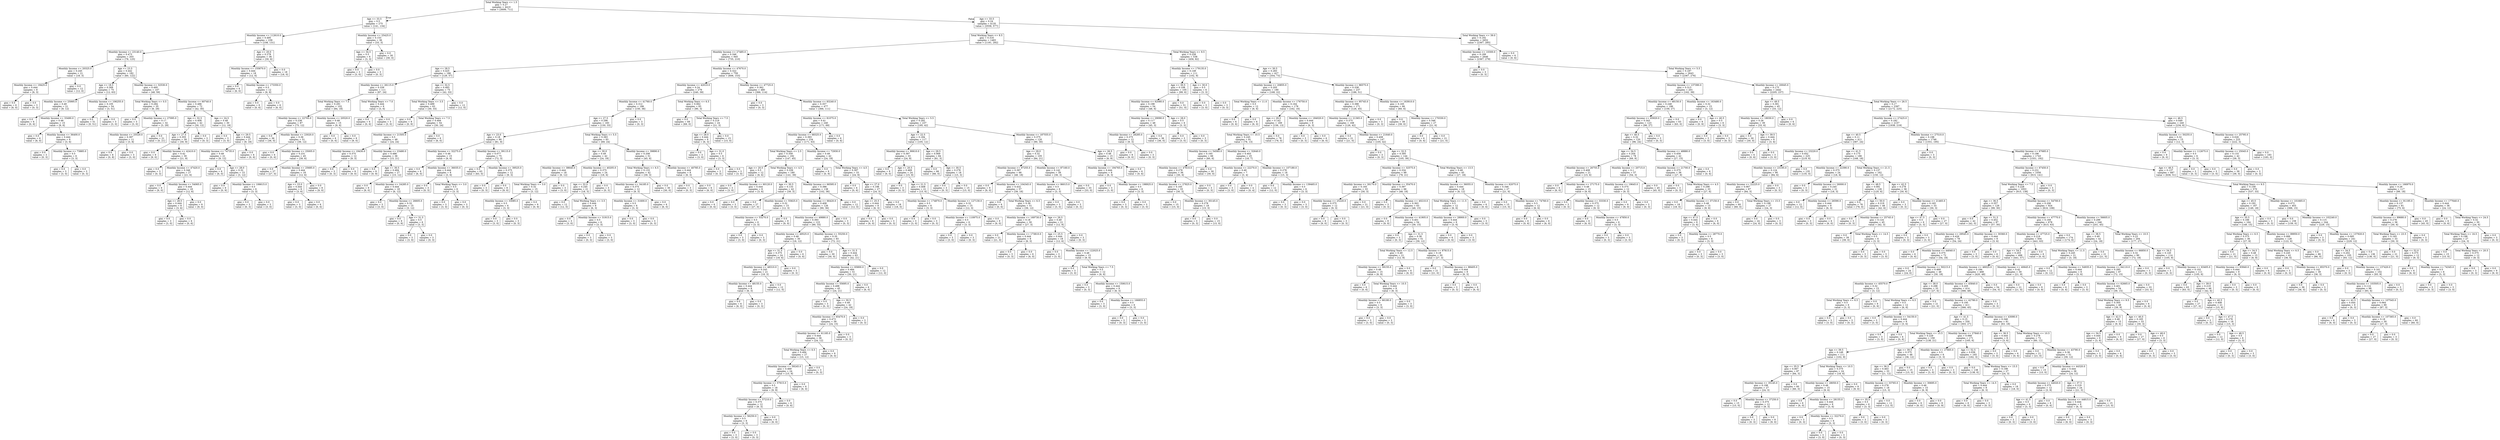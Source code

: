 digraph Tree {
node [shape=box] ;
0 [label="Total Working Years <= 1.5\ngini = 0.27\nsamples = 4410\nvalue = [3699, 711]"] ;
1 [label="Age <= 33.5\ngini = 0.5\nsamples = 275\nvalue = [141, 134]"] ;
0 -> 1 [labeldistance=2.5, labelangle=45, headlabel="True"] ;
2 [label="Monthly Income <= 112610.0\ngini = 0.495\nsamples = 239\nvalue = [108, 131]"] ;
1 -> 2 ;
3 [label="Monthly Income <= 23140.0\ngini = 0.473\nsamples = 203\nvalue = [78, 125]"] ;
2 -> 3 ;
4 [label="Monthly Income <= 20325.0\ngini = 0.245\nsamples = 21\nvalue = [18, 3]"] ;
3 -> 4 ;
5 [label="Monthly Income <= 19425.0\ngini = 0.444\nsamples = 9\nvalue = [6, 3]"] ;
4 -> 5 ;
6 [label="gini = 0.0\nsamples = 6\nvalue = [6, 0]"] ;
5 -> 6 ;
7 [label="gini = 0.0\nsamples = 3\nvalue = [0, 3]"] ;
5 -> 7 ;
8 [label="gini = 0.0\nsamples = 12\nvalue = [12, 0]"] ;
4 -> 8 ;
9 [label="Age <= 23.5\ngini = 0.442\nsamples = 182\nvalue = [60, 122]"] ;
3 -> 9 ;
10 [label="Age <= 18.5\ngini = 0.269\nsamples = 75\nvalue = [12, 63]"] ;
9 -> 10 ;
11 [label="Monthly Income <= 25995.0\ngini = 0.49\nsamples = 21\nvalue = [9, 12]"] ;
10 -> 11 ;
12 [label="gini = 0.0\nsamples = 6\nvalue = [0, 6]"] ;
11 -> 12 ;
13 [label="Monthly Income <= 33490.0\ngini = 0.48\nsamples = 15\nvalue = [9, 6]"] ;
11 -> 13 ;
14 [label="gini = 0.0\nsamples = 6\nvalue = [6, 0]"] ;
13 -> 14 ;
15 [label="Monthly Income <= 36400.0\ngini = 0.444\nsamples = 9\nvalue = [3, 6]"] ;
13 -> 15 ;
16 [label="gini = 0.0\nsamples = 3\nvalue = [0, 3]"] ;
15 -> 16 ;
17 [label="Monthly Income <= 73885.0\ngini = 0.5\nsamples = 6\nvalue = [3, 3]"] ;
15 -> 17 ;
18 [label="gini = 0.0\nsamples = 3\nvalue = [3, 0]"] ;
17 -> 18 ;
19 [label="gini = 0.0\nsamples = 3\nvalue = [0, 3]"] ;
17 -> 19 ;
20 [label="Monthly Income <= 106255.0\ngini = 0.105\nsamples = 54\nvalue = [3, 51]"] ;
10 -> 20 ;
21 [label="gini = 0.0\nsamples = 51\nvalue = [0, 51]"] ;
20 -> 21 ;
22 [label="gini = 0.0\nsamples = 3\nvalue = [3, 0]"] ;
20 -> 22 ;
23 [label="Monthly Income <= 32530.0\ngini = 0.495\nsamples = 107\nvalue = [48, 59]"] ;
9 -> 23 ;
24 [label="Total Working Years <= 0.5\ngini = 0.284\nsamples = 35\nvalue = [6, 29]"] ;
23 -> 24 ;
25 [label="gini = 0.0\nsamples = 3\nvalue = [3, 0]"] ;
24 -> 25 ;
26 [label="Monthly Income <= 27095.0\ngini = 0.17\nsamples = 32\nvalue = [3, 29]"] ;
24 -> 26 ;
27 [label="Monthly Income <= 25520.0\ngini = 0.397\nsamples = 11\nvalue = [3, 8]"] ;
26 -> 27 ;
28 [label="gini = 0.0\nsamples = 8\nvalue = [0, 8]"] ;
27 -> 28 ;
29 [label="gini = 0.0\nsamples = 3\nvalue = [3, 0]"] ;
27 -> 29 ;
30 [label="gini = 0.0\nsamples = 21\nvalue = [0, 21]"] ;
26 -> 30 ;
31 [label="Monthly Income <= 60740.0\ngini = 0.486\nsamples = 72\nvalue = [42, 30]"] ;
23 -> 31 ;
32 [label="Age <= 32.5\ngini = 0.408\nsamples = 42\nvalue = [30, 12]"] ;
31 -> 32 ;
33 [label="Age <= 27.5\ngini = 0.355\nsamples = 39\nvalue = [30, 9]"] ;
32 -> 33 ;
34 [label="gini = 0.0\nsamples = 9\nvalue = [9, 0]"] ;
33 -> 34 ;
35 [label="Monthly Income <= 42410.0\ngini = 0.42\nsamples = 30\nvalue = [21, 9]"] ;
33 -> 35 ;
36 [label="gini = 0.0\nsamples = 3\nvalue = [0, 3]"] ;
35 -> 36 ;
37 [label="Monthly Income <= 47420.0\ngini = 0.346\nsamples = 27\nvalue = [21, 6]"] ;
35 -> 37 ;
38 [label="gini = 0.0\nsamples = 9\nvalue = [9, 0]"] ;
37 -> 38 ;
39 [label="Monthly Income <= 54065.0\ngini = 0.444\nsamples = 18\nvalue = [12, 6]"] ;
37 -> 39 ;
40 [label="Age <= 28.5\ngini = 0.444\nsamples = 9\nvalue = [3, 6]"] ;
39 -> 40 ;
41 [label="gini = 0.0\nsamples = 3\nvalue = [3, 0]"] ;
40 -> 41 ;
42 [label="gini = 0.0\nsamples = 6\nvalue = [0, 6]"] ;
40 -> 42 ;
43 [label="gini = 0.0\nsamples = 9\nvalue = [9, 0]"] ;
39 -> 43 ;
44 [label="gini = 0.0\nsamples = 3\nvalue = [0, 3]"] ;
32 -> 44 ;
45 [label="Age <= 24.5\ngini = 0.48\nsamples = 30\nvalue = [12, 18]"] ;
31 -> 45 ;
46 [label="gini = 0.0\nsamples = 3\nvalue = [3, 0]"] ;
45 -> 46 ;
47 [label="Age <= 29.5\ngini = 0.444\nsamples = 27\nvalue = [9, 18]"] ;
45 -> 47 ;
48 [label="Monthly Income <= 74735.0\ngini = 0.49\nsamples = 21\nvalue = [9, 12]"] ;
47 -> 48 ;
49 [label="gini = 0.0\nsamples = 6\nvalue = [6, 0]"] ;
48 -> 49 ;
50 [label="Age <= 28.0\ngini = 0.32\nsamples = 15\nvalue = [3, 12]"] ;
48 -> 50 ;
51 [label="gini = 0.0\nsamples = 9\nvalue = [0, 9]"] ;
50 -> 51 ;
52 [label="Monthly Income <= 106615.0\ngini = 0.5\nsamples = 6\nvalue = [3, 3]"] ;
50 -> 52 ;
53 [label="gini = 0.0\nsamples = 3\nvalue = [0, 3]"] ;
52 -> 53 ;
54 [label="gini = 0.0\nsamples = 3\nvalue = [3, 0]"] ;
52 -> 54 ;
55 [label="gini = 0.0\nsamples = 6\nvalue = [0, 6]"] ;
47 -> 55 ;
56 [label="Age <= 20.0\ngini = 0.278\nsamples = 36\nvalue = [30, 6]"] ;
2 -> 56 ;
57 [label="Monthly Income <= 155870.0\ngini = 0.444\nsamples = 18\nvalue = [12, 6]"] ;
56 -> 57 ;
58 [label="gini = 0.0\nsamples = 6\nvalue = [6, 0]"] ;
57 -> 58 ;
59 [label="Monthly Income <= 173350.0\ngini = 0.5\nsamples = 12\nvalue = [6, 6]"] ;
57 -> 59 ;
60 [label="gini = 0.0\nsamples = 6\nvalue = [0, 6]"] ;
59 -> 60 ;
61 [label="gini = 0.0\nsamples = 6\nvalue = [6, 0]"] ;
59 -> 61 ;
62 [label="gini = 0.0\nsamples = 18\nvalue = [18, 0]"] ;
56 -> 62 ;
63 [label="Monthly Income <= 25425.0\ngini = 0.153\nsamples = 36\nvalue = [33, 3]"] ;
1 -> 63 ;
64 [label="Age <= 34.5\ngini = 0.5\nsamples = 6\nvalue = [3, 3]"] ;
63 -> 64 ;
65 [label="gini = 0.0\nsamples = 3\nvalue = [3, 0]"] ;
64 -> 65 ;
66 [label="gini = 0.0\nsamples = 3\nvalue = [0, 3]"] ;
64 -> 66 ;
67 [label="gini = 0.0\nsamples = 30\nvalue = [30, 0]"] ;
63 -> 67 ;
68 [label="Age <= 33.5\ngini = 0.24\nsamples = 4135\nvalue = [3558, 577]"] ;
0 -> 68 [labeldistance=2.5, labelangle=-45, headlabel="False"] ;
69 [label="Total Working Years <= 8.5\ngini = 0.316\nsamples = 1483\nvalue = [1191, 292]"] ;
68 -> 69 ;
70 [label="Monthly Income <= 27485.0\ngini = 0.346\nsamples = 945\nvalue = [735, 210]"] ;
69 -> 70 ;
71 [label="Age <= 28.5\ngini = 0.425\nsamples = 186\nvalue = [129, 57]"] ;
70 -> 71 ;
72 [label="Monthly Income <= 26115.0\ngini = 0.339\nsamples = 111\nvalue = [87, 24]"] ;
71 -> 72 ;
73 [label="Total Working Years <= 7.5\ngini = 0.291\nsamples = 102\nvalue = [84, 18]"] ;
72 -> 73 ;
74 [label="Monthly Income <= 22705.0\ngini = 0.238\nsamples = 87\nvalue = [75, 12]"] ;
73 -> 74 ;
75 [label="gini = 0.0\nsamples = 36\nvalue = [36, 0]"] ;
74 -> 75 ;
76 [label="Monthly Income <= 23020.0\ngini = 0.36\nsamples = 51\nvalue = [39, 12]"] ;
74 -> 76 ;
77 [label="gini = 0.0\nsamples = 6\nvalue = [0, 6]"] ;
76 -> 77 ;
78 [label="Monthly Income <= 25005.0\ngini = 0.231\nsamples = 45\nvalue = [39, 6]"] ;
76 -> 78 ;
79 [label="gini = 0.0\nsamples = 27\nvalue = [27, 0]"] ;
78 -> 79 ;
80 [label="Monthly Income <= 25685.0\ngini = 0.444\nsamples = 18\nvalue = [12, 6]"] ;
78 -> 80 ;
81 [label="Age <= 23.0\ngini = 0.444\nsamples = 9\nvalue = [3, 6]"] ;
80 -> 81 ;
82 [label="gini = 0.0\nsamples = 3\nvalue = [3, 0]"] ;
81 -> 82 ;
83 [label="gini = 0.0\nsamples = 6\nvalue = [0, 6]"] ;
81 -> 83 ;
84 [label="gini = 0.0\nsamples = 9\nvalue = [9, 0]"] ;
80 -> 84 ;
85 [label="Monthly Income <= 20520.0\ngini = 0.48\nsamples = 15\nvalue = [9, 6]"] ;
73 -> 85 ;
86 [label="gini = 0.0\nsamples = 6\nvalue = [0, 6]"] ;
85 -> 86 ;
87 [label="gini = 0.0\nsamples = 9\nvalue = [9, 0]"] ;
85 -> 87 ;
88 [label="Total Working Years <= 7.0\ngini = 0.444\nsamples = 9\nvalue = [3, 6]"] ;
72 -> 88 ;
89 [label="gini = 0.0\nsamples = 6\nvalue = [0, 6]"] ;
88 -> 89 ;
90 [label="gini = 0.0\nsamples = 3\nvalue = [3, 0]"] ;
88 -> 90 ;
91 [label="Age <= 32.5\ngini = 0.493\nsamples = 75\nvalue = [42, 33]"] ;
71 -> 91 ;
92 [label="Total Working Years <= 3.5\ngini = 0.499\nsamples = 63\nvalue = [30, 33]"] ;
91 -> 92 ;
93 [label="gini = 0.0\nsamples = 9\nvalue = [0, 9]"] ;
92 -> 93 ;
94 [label="Total Working Years <= 7.5\ngini = 0.494\nsamples = 54\nvalue = [30, 24]"] ;
92 -> 94 ;
95 [label="Monthly Income <= 21505.0\ngini = 0.5\nsamples = 48\nvalue = [24, 24]"] ;
94 -> 95 ;
96 [label="Monthly Income <= 19430.0\ngini = 0.375\nsamples = 12\nvalue = [9, 3]"] ;
95 -> 96 ;
97 [label="gini = 0.0\nsamples = 3\nvalue = [0, 3]"] ;
96 -> 97 ;
98 [label="gini = 0.0\nsamples = 9\nvalue = [9, 0]"] ;
96 -> 98 ;
99 [label="Monthly Income <= 23480.0\ngini = 0.486\nsamples = 36\nvalue = [15, 21]"] ;
95 -> 99 ;
100 [label="gini = 0.0\nsamples = 9\nvalue = [0, 9]"] ;
99 -> 100 ;
101 [label="Age <= 30.5\ngini = 0.494\nsamples = 27\nvalue = [15, 12]"] ;
99 -> 101 ;
102 [label="gini = 0.0\nsamples = 9\nvalue = [9, 0]"] ;
101 -> 102 ;
103 [label="Monthly Income <= 24285.0\ngini = 0.444\nsamples = 18\nvalue = [6, 12]"] ;
101 -> 103 ;
104 [label="gini = 0.0\nsamples = 3\nvalue = [3, 0]"] ;
103 -> 104 ;
105 [label="Monthly Income <= 26605.0\ngini = 0.32\nsamples = 15\nvalue = [3, 12]"] ;
103 -> 105 ;
106 [label="gini = 0.0\nsamples = 9\nvalue = [0, 9]"] ;
105 -> 106 ;
107 [label="Age <= 31.5\ngini = 0.5\nsamples = 6\nvalue = [3, 3]"] ;
105 -> 107 ;
108 [label="gini = 0.0\nsamples = 3\nvalue = [3, 0]"] ;
107 -> 108 ;
109 [label="gini = 0.0\nsamples = 3\nvalue = [0, 3]"] ;
107 -> 109 ;
110 [label="gini = 0.0\nsamples = 6\nvalue = [6, 0]"] ;
94 -> 110 ;
111 [label="gini = 0.0\nsamples = 12\nvalue = [12, 0]"] ;
91 -> 111 ;
112 [label="Monthly Income <= 47670.0\ngini = 0.322\nsamples = 759\nvalue = [606, 153]"] ;
70 -> 112 ;
113 [label="Monthly Income <= 42010.0\ngini = 0.24\nsamples = 279\nvalue = [240, 39]"] ;
112 -> 113 ;
114 [label="Monthly Income <= 41760.0\ngini = 0.312\nsamples = 186\nvalue = [150, 36]"] ;
113 -> 114 ;
115 [label="Age <= 27.5\ngini = 0.296\nsamples = 183\nvalue = [150, 33]"] ;
114 -> 115 ;
116 [label="Age <= 23.0\ngini = 0.18\nsamples = 90\nvalue = [81, 9]"] ;
115 -> 116 ;
117 [label="Monthly Income <= 32275.0\ngini = 0.48\nsamples = 15\nvalue = [9, 6]"] ;
116 -> 117 ;
118 [label="gini = 0.0\nsamples = 6\nvalue = [6, 0]"] ;
117 -> 118 ;
119 [label="Monthly Income <= 36035.0\ngini = 0.444\nsamples = 9\nvalue = [3, 6]"] ;
117 -> 119 ;
120 [label="gini = 0.0\nsamples = 3\nvalue = [0, 3]"] ;
119 -> 120 ;
121 [label="Total Working Years <= 3.0\ngini = 0.5\nsamples = 6\nvalue = [3, 3]"] ;
119 -> 121 ;
122 [label="gini = 0.0\nsamples = 3\nvalue = [3, 0]"] ;
121 -> 122 ;
123 [label="gini = 0.0\nsamples = 3\nvalue = [0, 3]"] ;
121 -> 123 ;
124 [label="Monthly Income <= 39115.0\ngini = 0.077\nsamples = 75\nvalue = [72, 3]"] ;
116 -> 124 ;
125 [label="gini = 0.0\nsamples = 63\nvalue = [63, 0]"] ;
124 -> 125 ;
126 [label="Monthly Income <= 39525.0\ngini = 0.375\nsamples = 12\nvalue = [9, 3]"] ;
124 -> 126 ;
127 [label="gini = 0.0\nsamples = 3\nvalue = [0, 3]"] ;
126 -> 127 ;
128 [label="gini = 0.0\nsamples = 9\nvalue = [9, 0]"] ;
126 -> 128 ;
129 [label="Total Working Years <= 5.5\ngini = 0.383\nsamples = 93\nvalue = [69, 24]"] ;
115 -> 129 ;
130 [label="Age <= 30.0\ngini = 0.49\nsamples = 42\nvalue = [24, 18]"] ;
129 -> 130 ;
131 [label="Monthly Income <= 38640.0\ngini = 0.444\nsamples = 18\nvalue = [6, 12]"] ;
130 -> 131 ;
132 [label="Total Working Years <= 3.0\ngini = 0.32\nsamples = 15\nvalue = [3, 12]"] ;
131 -> 132 ;
133 [label="Monthly Income <= 33085.0\ngini = 0.5\nsamples = 6\nvalue = [3, 3]"] ;
132 -> 133 ;
134 [label="gini = 0.0\nsamples = 3\nvalue = [3, 0]"] ;
133 -> 134 ;
135 [label="gini = 0.0\nsamples = 3\nvalue = [0, 3]"] ;
133 -> 135 ;
136 [label="gini = 0.0\nsamples = 9\nvalue = [0, 9]"] ;
132 -> 136 ;
137 [label="gini = 0.0\nsamples = 3\nvalue = [3, 0]"] ;
131 -> 137 ;
138 [label="Monthly Income <= 40205.0\ngini = 0.375\nsamples = 24\nvalue = [18, 6]"] ;
130 -> 138 ;
139 [label="Age <= 32.0\ngini = 0.245\nsamples = 21\nvalue = [18, 3]"] ;
138 -> 139 ;
140 [label="gini = 0.0\nsamples = 12\nvalue = [12, 0]"] ;
139 -> 140 ;
141 [label="Total Working Years <= 3.5\ngini = 0.444\nsamples = 9\nvalue = [6, 3]"] ;
139 -> 141 ;
142 [label="gini = 0.0\nsamples = 3\nvalue = [3, 0]"] ;
141 -> 142 ;
143 [label="Monthly Income <= 31915.0\ngini = 0.5\nsamples = 6\nvalue = [3, 3]"] ;
141 -> 143 ;
144 [label="gini = 0.0\nsamples = 3\nvalue = [0, 3]"] ;
143 -> 144 ;
145 [label="gini = 0.0\nsamples = 3\nvalue = [3, 0]"] ;
143 -> 145 ;
146 [label="gini = 0.0\nsamples = 3\nvalue = [0, 3]"] ;
138 -> 146 ;
147 [label="Monthly Income <= 39890.0\ngini = 0.208\nsamples = 51\nvalue = [45, 6]"] ;
129 -> 147 ;
148 [label="Total Working Years <= 6.5\ngini = 0.133\nsamples = 42\nvalue = [39, 3]"] ;
147 -> 148 ;
149 [label="Monthly Income <= 34185.0\ngini = 0.375\nsamples = 12\nvalue = [9, 3]"] ;
148 -> 149 ;
150 [label="Monthly Income <= 31600.0\ngini = 0.5\nsamples = 6\nvalue = [3, 3]"] ;
149 -> 150 ;
151 [label="gini = 0.0\nsamples = 3\nvalue = [3, 0]"] ;
150 -> 151 ;
152 [label="gini = 0.0\nsamples = 3\nvalue = [0, 3]"] ;
150 -> 152 ;
153 [label="gini = 0.0\nsamples = 6\nvalue = [6, 0]"] ;
149 -> 153 ;
154 [label="gini = 0.0\nsamples = 30\nvalue = [30, 0]"] ;
148 -> 154 ;
155 [label="Monthly Income <= 40785.0\ngini = 0.444\nsamples = 9\nvalue = [6, 3]"] ;
147 -> 155 ;
156 [label="gini = 0.0\nsamples = 3\nvalue = [0, 3]"] ;
155 -> 156 ;
157 [label="gini = 0.0\nsamples = 6\nvalue = [6, 0]"] ;
155 -> 157 ;
158 [label="gini = 0.0\nsamples = 3\nvalue = [0, 3]"] ;
114 -> 158 ;
159 [label="Total Working Years <= 6.5\ngini = 0.062\nsamples = 93\nvalue = [90, 3]"] ;
113 -> 159 ;
160 [label="gini = 0.0\nsamples = 69\nvalue = [69, 0]"] ;
159 -> 160 ;
161 [label="Total Working Years <= 7.5\ngini = 0.219\nsamples = 24\nvalue = [21, 3]"] ;
159 -> 161 ;
162 [label="Age <= 28.0\ngini = 0.444\nsamples = 9\nvalue = [6, 3]"] ;
161 -> 162 ;
163 [label="gini = 0.0\nsamples = 3\nvalue = [3, 0]"] ;
162 -> 163 ;
164 [label="Age <= 31.0\ngini = 0.5\nsamples = 6\nvalue = [3, 3]"] ;
162 -> 164 ;
165 [label="gini = 0.0\nsamples = 3\nvalue = [0, 3]"] ;
164 -> 165 ;
166 [label="gini = 0.0\nsamples = 3\nvalue = [3, 0]"] ;
164 -> 166 ;
167 [label="gini = 0.0\nsamples = 15\nvalue = [15, 0]"] ;
161 -> 167 ;
168 [label="Monthly Income <= 47725.0\ngini = 0.362\nsamples = 480\nvalue = [366, 114]"] ;
112 -> 168 ;
169 [label="gini = 0.0\nsamples = 3\nvalue = [0, 3]"] ;
168 -> 169 ;
170 [label="Monthly Income <= 83240.0\ngini = 0.357\nsamples = 477\nvalue = [366, 111]"] ;
168 -> 170 ;
171 [label="Monthly Income <= 81075.0\ngini = 0.41\nsamples = 240\nvalue = [171, 69]"] ;
170 -> 171 ;
172 [label="Monthly Income <= 68325.0\ngini = 0.393\nsamples = 234\nvalue = [171, 63]"] ;
171 -> 172 ;
173 [label="Total Working Years <= 2.5\ngini = 0.359\nsamples = 192\nvalue = [147, 45]"] ;
172 -> 173 ;
174 [label="Age <= 20.5\ngini = 0.5\nsamples = 12\nvalue = [6, 6]"] ;
173 -> 174 ;
175 [label="gini = 0.0\nsamples = 3\nvalue = [3, 0]"] ;
174 -> 175 ;
176 [label="Monthly Income <= 60120.0\ngini = 0.444\nsamples = 9\nvalue = [3, 6]"] ;
174 -> 176 ;
177 [label="gini = 0.0\nsamples = 6\nvalue = [0, 6]"] ;
176 -> 177 ;
178 [label="gini = 0.0\nsamples = 3\nvalue = [3, 0]"] ;
176 -> 178 ;
179 [label="Total Working Years <= 4.5\ngini = 0.339\nsamples = 180\nvalue = [141, 39]"] ;
173 -> 179 ;
180 [label="Age <= 30.5\ngini = 0.133\nsamples = 42\nvalue = [39, 3]"] ;
179 -> 180 ;
181 [label="gini = 0.0\nsamples = 27\nvalue = [27, 0]"] ;
180 -> 181 ;
182 [label="Monthly Income <= 55825.0\ngini = 0.32\nsamples = 15\nvalue = [12, 3]"] ;
180 -> 182 ;
183 [label="Monthly Income <= 53270.0\ngini = 0.5\nsamples = 6\nvalue = [3, 3]"] ;
182 -> 183 ;
184 [label="gini = 0.0\nsamples = 3\nvalue = [3, 0]"] ;
183 -> 184 ;
185 [label="gini = 0.0\nsamples = 3\nvalue = [0, 3]"] ;
183 -> 185 ;
186 [label="gini = 0.0\nsamples = 9\nvalue = [9, 0]"] ;
182 -> 186 ;
187 [label="Monthly Income <= 66595.0\ngini = 0.386\nsamples = 138\nvalue = [102, 36]"] ;
179 -> 187 ;
188 [label="Monthly Income <= 66420.0\ngini = 0.408\nsamples = 126\nvalue = [90, 36]"] ;
187 -> 188 ;
189 [label="Monthly Income <= 49880.0\ngini = 0.393\nsamples = 123\nvalue = [90, 33]"] ;
188 -> 189 ;
190 [label="Monthly Income <= 49525.0\ngini = 0.48\nsamples = 30\nvalue = [18, 12]"] ;
189 -> 190 ;
191 [label="Age <= 31.5\ngini = 0.375\nsamples = 24\nvalue = [18, 6]"] ;
190 -> 191 ;
192 [label="Monthly Income <= 48310.0\ngini = 0.245\nsamples = 21\nvalue = [18, 3]"] ;
191 -> 192 ;
193 [label="Monthly Income <= 48155.0\ngini = 0.444\nsamples = 9\nvalue = [6, 3]"] ;
192 -> 193 ;
194 [label="gini = 0.0\nsamples = 6\nvalue = [6, 0]"] ;
193 -> 194 ;
195 [label="gini = 0.0\nsamples = 3\nvalue = [0, 3]"] ;
193 -> 195 ;
196 [label="gini = 0.0\nsamples = 12\nvalue = [12, 0]"] ;
192 -> 196 ;
197 [label="gini = 0.0\nsamples = 3\nvalue = [0, 3]"] ;
191 -> 197 ;
198 [label="gini = 0.0\nsamples = 6\nvalue = [0, 6]"] ;
190 -> 198 ;
199 [label="Monthly Income <= 55250.0\ngini = 0.35\nsamples = 93\nvalue = [72, 21]"] ;
189 -> 199 ;
200 [label="gini = 0.0\nsamples = 30\nvalue = [30, 0]"] ;
199 -> 200 ;
201 [label="Age <= 31.5\ngini = 0.444\nsamples = 63\nvalue = [42, 21]"] ;
199 -> 201 ;
202 [label="Monthly Income <= 65800.0\ngini = 0.484\nsamples = 51\nvalue = [30, 21]"] ;
201 -> 202 ;
203 [label="Monthly Income <= 55695.0\ngini = 0.498\nsamples = 45\nvalue = [24, 21]"] ;
202 -> 203 ;
204 [label="gini = 0.0\nsamples = 3\nvalue = [0, 3]"] ;
203 -> 204 ;
205 [label="Age <= 30.5\ngini = 0.49\nsamples = 42\nvalue = [24, 18]"] ;
203 -> 205 ;
206 [label="Monthly Income <= 65470.0\ngini = 0.473\nsamples = 39\nvalue = [24, 15]"] ;
205 -> 206 ;
207 [label="Monthly Income <= 61185.0\ngini = 0.444\nsamples = 36\nvalue = [24, 12]"] ;
206 -> 207 ;
208 [label="Total Working Years <= 6.5\ngini = 0.494\nsamples = 27\nvalue = [15, 12]"] ;
207 -> 208 ;
209 [label="Monthly Income <= 59245.0\ngini = 0.469\nsamples = 24\nvalue = [15, 9]"] ;
208 -> 209 ;
210 [label="Monthly Income <= 57915.0\ngini = 0.5\nsamples = 18\nvalue = [9, 9]"] ;
209 -> 210 ;
211 [label="Monthly Income <= 57210.0\ngini = 0.375\nsamples = 12\nvalue = [9, 3]"] ;
210 -> 211 ;
212 [label="Monthly Income <= 56250.0\ngini = 0.5\nsamples = 6\nvalue = [3, 3]"] ;
211 -> 212 ;
213 [label="gini = 0.0\nsamples = 3\nvalue = [3, 0]"] ;
212 -> 213 ;
214 [label="gini = 0.0\nsamples = 3\nvalue = [0, 3]"] ;
212 -> 214 ;
215 [label="gini = 0.0\nsamples = 6\nvalue = [6, 0]"] ;
211 -> 215 ;
216 [label="gini = 0.0\nsamples = 6\nvalue = [0, 6]"] ;
210 -> 216 ;
217 [label="gini = 0.0\nsamples = 6\nvalue = [6, 0]"] ;
209 -> 217 ;
218 [label="gini = 0.0\nsamples = 3\nvalue = [0, 3]"] ;
208 -> 218 ;
219 [label="gini = 0.0\nsamples = 9\nvalue = [9, 0]"] ;
207 -> 219 ;
220 [label="gini = 0.0\nsamples = 3\nvalue = [0, 3]"] ;
206 -> 220 ;
221 [label="gini = 0.0\nsamples = 3\nvalue = [0, 3]"] ;
205 -> 221 ;
222 [label="gini = 0.0\nsamples = 6\nvalue = [6, 0]"] ;
202 -> 222 ;
223 [label="gini = 0.0\nsamples = 12\nvalue = [12, 0]"] ;
201 -> 223 ;
224 [label="gini = 0.0\nsamples = 3\nvalue = [0, 3]"] ;
188 -> 224 ;
225 [label="gini = 0.0\nsamples = 12\nvalue = [12, 0]"] ;
187 -> 225 ;
226 [label="Monthly Income <= 72930.0\ngini = 0.49\nsamples = 42\nvalue = [24, 18]"] ;
172 -> 226 ;
227 [label="gini = 0.0\nsamples = 9\nvalue = [0, 9]"] ;
226 -> 227 ;
228 [label="Total Working Years <= 4.5\ngini = 0.397\nsamples = 33\nvalue = [24, 9]"] ;
226 -> 228 ;
229 [label="gini = 0.0\nsamples = 6\nvalue = [0, 6]"] ;
228 -> 229 ;
230 [label="Age <= 27.0\ngini = 0.198\nsamples = 27\nvalue = [24, 3]"] ;
228 -> 230 ;
231 [label="Age <= 25.5\ngini = 0.444\nsamples = 9\nvalue = [6, 3]"] ;
230 -> 231 ;
232 [label="gini = 0.0\nsamples = 6\nvalue = [6, 0]"] ;
231 -> 232 ;
233 [label="gini = 0.0\nsamples = 3\nvalue = [0, 3]"] ;
231 -> 233 ;
234 [label="gini = 0.0\nsamples = 18\nvalue = [18, 0]"] ;
230 -> 234 ;
235 [label="gini = 0.0\nsamples = 6\nvalue = [0, 6]"] ;
171 -> 235 ;
236 [label="Total Working Years <= 5.5\ngini = 0.292\nsamples = 237\nvalue = [195, 42]"] ;
170 -> 236 ;
237 [label="Age <= 22.5\ngini = 0.184\nsamples = 117\nvalue = [105, 12]"] ;
236 -> 237 ;
238 [label="Monthly Income <= 90610.0\ngini = 0.397\nsamples = 33\nvalue = [24, 9]"] ;
237 -> 238 ;
239 [label="gini = 0.0\nsamples = 9\nvalue = [9, 0]"] ;
238 -> 239 ;
240 [label="Age <= 20.5\ngini = 0.469\nsamples = 24\nvalue = [15, 9]"] ;
238 -> 240 ;
241 [label="gini = 0.0\nsamples = 3\nvalue = [0, 3]"] ;
240 -> 241 ;
242 [label="Age <= 21.5\ngini = 0.408\nsamples = 21\nvalue = [15, 6]"] ;
240 -> 242 ;
243 [label="Monthly Income <= 174870.0\ngini = 0.5\nsamples = 6\nvalue = [3, 3]"] ;
242 -> 243 ;
244 [label="gini = 0.0\nsamples = 3\nvalue = [3, 0]"] ;
243 -> 244 ;
245 [label="gini = 0.0\nsamples = 3\nvalue = [0, 3]"] ;
243 -> 245 ;
246 [label="Monthly Income <= 127130.0\ngini = 0.32\nsamples = 15\nvalue = [12, 3]"] ;
242 -> 246 ;
247 [label="Monthly Income <= 110975.0\ngini = 0.5\nsamples = 6\nvalue = [3, 3]"] ;
246 -> 247 ;
248 [label="gini = 0.0\nsamples = 3\nvalue = [3, 0]"] ;
247 -> 248 ;
249 [label="gini = 0.0\nsamples = 3\nvalue = [0, 3]"] ;
247 -> 249 ;
250 [label="gini = 0.0\nsamples = 9\nvalue = [9, 0]"] ;
246 -> 250 ;
251 [label="Age <= 29.5\ngini = 0.069\nsamples = 84\nvalue = [81, 3]"] ;
237 -> 251 ;
252 [label="gini = 0.0\nsamples = 66\nvalue = [66, 0]"] ;
251 -> 252 ;
253 [label="Age <= 30.5\ngini = 0.278\nsamples = 18\nvalue = [15, 3]"] ;
251 -> 253 ;
254 [label="gini = 0.0\nsamples = 3\nvalue = [0, 3]"] ;
253 -> 254 ;
255 [label="gini = 0.0\nsamples = 15\nvalue = [15, 0]"] ;
253 -> 255 ;
256 [label="Monthly Income <= 187555.0\ngini = 0.375\nsamples = 120\nvalue = [90, 30]"] ;
236 -> 256 ;
257 [label="Age <= 29.0\ngini = 0.32\nsamples = 105\nvalue = [84, 21]"] ;
256 -> 257 ;
258 [label="Monthly Income <= 97255.0\ngini = 0.397\nsamples = 66\nvalue = [48, 18]"] ;
257 -> 258 ;
259 [label="gini = 0.0\nsamples = 9\nvalue = [9, 0]"] ;
258 -> 259 ;
260 [label="Monthly Income <= 104345.0\ngini = 0.432\nsamples = 57\nvalue = [39, 18]"] ;
258 -> 260 ;
261 [label="gini = 0.0\nsamples = 6\nvalue = [0, 6]"] ;
260 -> 261 ;
262 [label="Total Working Years <= 6.5\ngini = 0.36\nsamples = 51\nvalue = [39, 12]"] ;
260 -> 262 ;
263 [label="Monthly Income <= 169730.0\ngini = 0.18\nsamples = 30\nvalue = [27, 3]"] ;
262 -> 263 ;
264 [label="gini = 0.0\nsamples = 21\nvalue = [21, 0]"] ;
263 -> 264 ;
265 [label="Monthly Income <= 173810.0\ngini = 0.444\nsamples = 9\nvalue = [6, 3]"] ;
263 -> 265 ;
266 [label="gini = 0.0\nsamples = 3\nvalue = [0, 3]"] ;
265 -> 266 ;
267 [label="gini = 0.0\nsamples = 6\nvalue = [6, 0]"] ;
265 -> 267 ;
268 [label="Age <= 26.5\ngini = 0.49\nsamples = 21\nvalue = [12, 9]"] ;
262 -> 268 ;
269 [label="Age <= 25.5\ngini = 0.444\nsamples = 18\nvalue = [12, 6]"] ;
268 -> 269 ;
270 [label="gini = 0.0\nsamples = 3\nvalue = [3, 0]"] ;
269 -> 270 ;
271 [label="Monthly Income <= 122025.0\ngini = 0.48\nsamples = 15\nvalue = [9, 6]"] ;
269 -> 271 ;
272 [label="gini = 0.0\nsamples = 3\nvalue = [3, 0]"] ;
271 -> 272 ;
273 [label="Total Working Years <= 7.5\ngini = 0.5\nsamples = 12\nvalue = [6, 6]"] ;
271 -> 273 ;
274 [label="gini = 0.0\nsamples = 3\nvalue = [0, 3]"] ;
273 -> 274 ;
275 [label="Monthly Income <= 150615.0\ngini = 0.444\nsamples = 9\nvalue = [6, 3]"] ;
273 -> 275 ;
276 [label="gini = 0.0\nsamples = 3\nvalue = [3, 0]"] ;
275 -> 276 ;
277 [label="Monthly Income <= 166855.0\ngini = 0.5\nsamples = 6\nvalue = [3, 3]"] ;
275 -> 277 ;
278 [label="gini = 0.0\nsamples = 3\nvalue = [0, 3]"] ;
277 -> 278 ;
279 [label="gini = 0.0\nsamples = 3\nvalue = [3, 0]"] ;
277 -> 279 ;
280 [label="gini = 0.0\nsamples = 3\nvalue = [0, 3]"] ;
268 -> 280 ;
281 [label="Monthly Income <= 87160.0\ngini = 0.142\nsamples = 39\nvalue = [36, 3]"] ;
257 -> 281 ;
282 [label="Monthly Income <= 86015.0\ngini = 0.5\nsamples = 6\nvalue = [3, 3]"] ;
281 -> 282 ;
283 [label="gini = 0.0\nsamples = 3\nvalue = [3, 0]"] ;
282 -> 283 ;
284 [label="gini = 0.0\nsamples = 3\nvalue = [0, 3]"] ;
282 -> 284 ;
285 [label="gini = 0.0\nsamples = 33\nvalue = [33, 0]"] ;
281 -> 285 ;
286 [label="Age <= 26.5\ngini = 0.48\nsamples = 15\nvalue = [6, 9]"] ;
256 -> 286 ;
287 [label="Monthly Income <= 194765.0\ngini = 0.444\nsamples = 9\nvalue = [6, 3]"] ;
286 -> 287 ;
288 [label="gini = 0.0\nsamples = 3\nvalue = [3, 0]"] ;
287 -> 288 ;
289 [label="Monthly Income <= 198925.0\ngini = 0.5\nsamples = 6\nvalue = [3, 3]"] ;
287 -> 289 ;
290 [label="gini = 0.0\nsamples = 3\nvalue = [0, 3]"] ;
289 -> 290 ;
291 [label="gini = 0.0\nsamples = 3\nvalue = [3, 0]"] ;
289 -> 291 ;
292 [label="gini = 0.0\nsamples = 6\nvalue = [0, 6]"] ;
286 -> 292 ;
293 [label="Total Working Years <= 9.5\ngini = 0.258\nsamples = 538\nvalue = [456, 82]"] ;
69 -> 293 ;
294 [label="Monthly Income <= 179135.0\ngini = 0.149\nsamples = 111\nvalue = [102, 9]"] ;
293 -> 294 ;
295 [label="Age <= 30.5\ngini = 0.108\nsamples = 105\nvalue = [99, 6]"] ;
294 -> 295 ;
296 [label="Monthly Income <= 62080.0\ngini = 0.198\nsamples = 54\nvalue = [48, 6]"] ;
295 -> 296 ;
297 [label="Monthly Income <= 29090.0\ngini = 0.117\nsamples = 48\nvalue = [45, 3]"] ;
296 -> 297 ;
298 [label="Monthly Income <= 28285.0\ngini = 0.375\nsamples = 12\nvalue = [9, 3]"] ;
297 -> 298 ;
299 [label="gini = 0.0\nsamples = 9\nvalue = [9, 0]"] ;
298 -> 299 ;
300 [label="gini = 0.0\nsamples = 3\nvalue = [0, 3]"] ;
298 -> 300 ;
301 [label="gini = 0.0\nsamples = 36\nvalue = [36, 0]"] ;
297 -> 301 ;
302 [label="Age <= 28.0\ngini = 0.5\nsamples = 6\nvalue = [3, 3]"] ;
296 -> 302 ;
303 [label="gini = 0.0\nsamples = 3\nvalue = [3, 0]"] ;
302 -> 303 ;
304 [label="gini = 0.0\nsamples = 3\nvalue = [0, 3]"] ;
302 -> 304 ;
305 [label="gini = 0.0\nsamples = 51\nvalue = [51, 0]"] ;
295 -> 305 ;
306 [label="Age <= 30.0\ngini = 0.5\nsamples = 6\nvalue = [3, 3]"] ;
294 -> 306 ;
307 [label="gini = 0.0\nsamples = 3\nvalue = [3, 0]"] ;
306 -> 307 ;
308 [label="gini = 0.0\nsamples = 3\nvalue = [0, 3]"] ;
306 -> 308 ;
309 [label="Age <= 30.5\ngini = 0.283\nsamples = 427\nvalue = [354, 73]"] ;
293 -> 309 ;
310 [label="Monthly Income <= 20855.0\ngini = 0.205\nsamples = 190\nvalue = [168, 22]"] ;
309 -> 310 ;
311 [label="Total Working Years <= 11.0\ngini = 0.5\nsamples = 12\nvalue = [6, 6]"] ;
310 -> 311 ;
312 [label="gini = 0.0\nsamples = 6\nvalue = [0, 6]"] ;
311 -> 312 ;
313 [label="gini = 0.0\nsamples = 6\nvalue = [6, 0]"] ;
311 -> 313 ;
314 [label="Monthly Income <= 176750.0\ngini = 0.164\nsamples = 178\nvalue = [162, 16]"] ;
310 -> 314 ;
315 [label="Age <= 29.5\ngini = 0.142\nsamples = 169\nvalue = [156, 13]"] ;
314 -> 315 ;
316 [label="Total Working Years <= 10.5\ngini = 0.245\nsamples = 91\nvalue = [78, 13]"] ;
315 -> 316 ;
317 [label="Monthly Income <= 54585.0\ngini = 0.165\nsamples = 66\nvalue = [60, 6]"] ;
316 -> 317 ;
318 [label="Monthly Income <= 47610.0\ngini = 0.278\nsamples = 36\nvalue = [30, 6]"] ;
317 -> 318 ;
319 [label="Monthly Income <= 27825.0\ngini = 0.165\nsamples = 33\nvalue = [30, 3]"] ;
318 -> 319 ;
320 [label="gini = 0.0\nsamples = 15\nvalue = [15, 0]"] ;
319 -> 320 ;
321 [label="Monthly Income <= 30145.0\ngini = 0.278\nsamples = 18\nvalue = [15, 3]"] ;
319 -> 321 ;
322 [label="gini = 0.0\nsamples = 3\nvalue = [0, 3]"] ;
321 -> 322 ;
323 [label="gini = 0.0\nsamples = 15\nvalue = [15, 0]"] ;
321 -> 323 ;
324 [label="gini = 0.0\nsamples = 3\nvalue = [0, 3]"] ;
318 -> 324 ;
325 [label="gini = 0.0\nsamples = 30\nvalue = [30, 0]"] ;
317 -> 325 ;
326 [label="Monthly Income <= 32640.0\ngini = 0.403\nsamples = 25\nvalue = [18, 7]"] ;
316 -> 326 ;
327 [label="Monthly Income <= 22270.0\ngini = 0.49\nsamples = 7\nvalue = [3, 4]"] ;
326 -> 327 ;
328 [label="gini = 0.0\nsamples = 3\nvalue = [3, 0]"] ;
327 -> 328 ;
329 [label="gini = 0.0\nsamples = 4\nvalue = [0, 4]"] ;
327 -> 329 ;
330 [label="Monthly Income <= 107180.0\ngini = 0.278\nsamples = 18\nvalue = [15, 3]"] ;
326 -> 330 ;
331 [label="gini = 0.0\nsamples = 12\nvalue = [12, 0]"] ;
330 -> 331 ;
332 [label="Monthly Income <= 139465.0\ngini = 0.5\nsamples = 6\nvalue = [3, 3]"] ;
330 -> 332 ;
333 [label="gini = 0.0\nsamples = 3\nvalue = [0, 3]"] ;
332 -> 333 ;
334 [label="gini = 0.0\nsamples = 3\nvalue = [3, 0]"] ;
332 -> 334 ;
335 [label="gini = 0.0\nsamples = 78\nvalue = [78, 0]"] ;
315 -> 335 ;
336 [label="Monthly Income <= 184020.0\ngini = 0.444\nsamples = 9\nvalue = [6, 3]"] ;
314 -> 336 ;
337 [label="gini = 0.0\nsamples = 3\nvalue = [0, 3]"] ;
336 -> 337 ;
338 [label="gini = 0.0\nsamples = 6\nvalue = [6, 0]"] ;
336 -> 338 ;
339 [label="Monthly Income <= 96575.0\ngini = 0.338\nsamples = 237\nvalue = [186, 51]"] ;
309 -> 339 ;
340 [label="Monthly Income <= 95745.0\ngini = 0.388\nsamples = 171\nvalue = [126, 45]"] ;
339 -> 340 ;
341 [label="Monthly Income <= 21365.0\ngini = 0.375\nsamples = 168\nvalue = [126, 42]"] ;
340 -> 341 ;
342 [label="gini = 0.0\nsamples = 21\nvalue = [21, 0]"] ;
341 -> 342 ;
343 [label="Monthly Income <= 21640.0\ngini = 0.408\nsamples = 147\nvalue = [105, 42]"] ;
341 -> 343 ;
344 [label="gini = 0.0\nsamples = 3\nvalue = [0, 3]"] ;
343 -> 344 ;
345 [label="Age <= 32.5\ngini = 0.395\nsamples = 144\nvalue = [105, 39]"] ;
343 -> 345 ;
346 [label="Monthly Income <= 32575.0\ngini = 0.334\nsamples = 99\nvalue = [78, 21]"] ;
345 -> 346 ;
347 [label="Monthly Income <= 26170.0\ngini = 0.165\nsamples = 33\nvalue = [30, 3]"] ;
346 -> 347 ;
348 [label="Monthly Income <= 25220.0\ngini = 0.375\nsamples = 12\nvalue = [9, 3]"] ;
347 -> 348 ;
349 [label="gini = 0.0\nsamples = 9\nvalue = [9, 0]"] ;
348 -> 349 ;
350 [label="gini = 0.0\nsamples = 3\nvalue = [0, 3]"] ;
348 -> 350 ;
351 [label="gini = 0.0\nsamples = 21\nvalue = [21, 0]"] ;
347 -> 351 ;
352 [label="Monthly Income <= 35470.0\ngini = 0.397\nsamples = 66\nvalue = [48, 18]"] ;
346 -> 352 ;
353 [label="gini = 0.0\nsamples = 3\nvalue = [0, 3]"] ;
352 -> 353 ;
354 [label="Monthly Income <= 40210.0\ngini = 0.363\nsamples = 63\nvalue = [48, 15]"] ;
352 -> 354 ;
355 [label="gini = 0.0\nsamples = 9\nvalue = [9, 0]"] ;
354 -> 355 ;
356 [label="Monthly Income <= 41905.0\ngini = 0.401\nsamples = 54\nvalue = [39, 15]"] ;
354 -> 356 ;
357 [label="gini = 0.0\nsamples = 3\nvalue = [0, 3]"] ;
356 -> 357 ;
358 [label="Age <= 31.5\ngini = 0.36\nsamples = 51\nvalue = [39, 12]"] ;
356 -> 358 ;
359 [label="Total Working Years <= 12.5\ngini = 0.49\nsamples = 21\nvalue = [12, 9]"] ;
358 -> 359 ;
360 [label="Monthly Income <= 59155.0\ngini = 0.48\nsamples = 15\nvalue = [6, 9]"] ;
359 -> 360 ;
361 [label="gini = 0.0\nsamples = 6\nvalue = [0, 6]"] ;
360 -> 361 ;
362 [label="Total Working Years <= 10.5\ngini = 0.444\nsamples = 9\nvalue = [6, 3]"] ;
360 -> 362 ;
363 [label="Monthly Income <= 66180.0\ngini = 0.5\nsamples = 6\nvalue = [3, 3]"] ;
362 -> 363 ;
364 [label="gini = 0.0\nsamples = 3\nvalue = [3, 0]"] ;
363 -> 364 ;
365 [label="gini = 0.0\nsamples = 3\nvalue = [0, 3]"] ;
363 -> 365 ;
366 [label="gini = 0.0\nsamples = 3\nvalue = [3, 0]"] ;
362 -> 366 ;
367 [label="gini = 0.0\nsamples = 6\nvalue = [6, 0]"] ;
359 -> 367 ;
368 [label="Monthly Income <= 87815.0\ngini = 0.18\nsamples = 30\nvalue = [27, 3]"] ;
358 -> 368 ;
369 [label="gini = 0.0\nsamples = 21\nvalue = [21, 0]"] ;
368 -> 369 ;
370 [label="Monthly Income <= 88405.0\ngini = 0.444\nsamples = 9\nvalue = [6, 3]"] ;
368 -> 370 ;
371 [label="gini = 0.0\nsamples = 3\nvalue = [0, 3]"] ;
370 -> 371 ;
372 [label="gini = 0.0\nsamples = 6\nvalue = [6, 0]"] ;
370 -> 372 ;
373 [label="Total Working Years <= 13.5\ngini = 0.48\nsamples = 45\nvalue = [27, 18]"] ;
345 -> 373 ;
374 [label="Monthly Income <= 36055.0\ngini = 0.444\nsamples = 18\nvalue = [6, 12]"] ;
373 -> 374 ;
375 [label="Total Working Years <= 11.5\ngini = 0.5\nsamples = 12\nvalue = [6, 6]"] ;
374 -> 375 ;
376 [label="Monthly Income <= 28900.0\ngini = 0.444\nsamples = 9\nvalue = [3, 6]"] ;
375 -> 376 ;
377 [label="gini = 0.0\nsamples = 6\nvalue = [0, 6]"] ;
376 -> 377 ;
378 [label="gini = 0.0\nsamples = 3\nvalue = [3, 0]"] ;
376 -> 378 ;
379 [label="gini = 0.0\nsamples = 3\nvalue = [3, 0]"] ;
375 -> 379 ;
380 [label="gini = 0.0\nsamples = 6\nvalue = [0, 6]"] ;
374 -> 380 ;
381 [label="Monthly Income <= 62075.0\ngini = 0.346\nsamples = 27\nvalue = [21, 6]"] ;
373 -> 381 ;
382 [label="gini = 0.0\nsamples = 15\nvalue = [15, 0]"] ;
381 -> 382 ;
383 [label="Monthly Income <= 74760.0\ngini = 0.5\nsamples = 12\nvalue = [6, 6]"] ;
381 -> 383 ;
384 [label="gini = 0.0\nsamples = 6\nvalue = [0, 6]"] ;
383 -> 384 ;
385 [label="gini = 0.0\nsamples = 6\nvalue = [6, 0]"] ;
383 -> 385 ;
386 [label="gini = 0.0\nsamples = 3\nvalue = [0, 3]"] ;
340 -> 386 ;
387 [label="Monthly Income <= 163910.0\ngini = 0.165\nsamples = 66\nvalue = [60, 6]"] ;
339 -> 387 ;
388 [label="gini = 0.0\nsamples = 39\nvalue = [39, 0]"] ;
387 -> 388 ;
389 [label="Monthly Income <= 170330.0\ngini = 0.346\nsamples = 27\nvalue = [21, 6]"] ;
387 -> 389 ;
390 [label="gini = 0.0\nsamples = 6\nvalue = [0, 6]"] ;
389 -> 390 ;
391 [label="gini = 0.0\nsamples = 21\nvalue = [21, 0]"] ;
389 -> 391 ;
392 [label="Total Working Years <= 39.0\ngini = 0.192\nsamples = 2652\nvalue = [2367, 285]"] ;
68 -> 392 ;
393 [label="Monthly Income <= 10300.0\ngini = 0.189\nsamples = 2646\nvalue = [2367, 279]"] ;
392 -> 393 ;
394 [label="gini = 0.0\nsamples = 3\nvalue = [0, 3]"] ;
393 -> 394 ;
395 [label="Total Working Years <= 5.5\ngini = 0.187\nsamples = 2643\nvalue = [2367, 276]"] ;
393 -> 395 ;
396 [label="Monthly Income <= 137390.0\ngini = 0.313\nsamples = 201\nvalue = [162, 39]"] ;
395 -> 396 ;
397 [label="Monthly Income <= 68150.0\ngini = 0.248\nsamples = 186\nvalue = [159, 27]"] ;
396 -> 397 ;
398 [label="Monthly Income <= 65920.0\ngini = 0.343\nsamples = 123\nvalue = [96, 27]"] ;
397 -> 398 ;
399 [label="Age <= 40.5\ngini = 0.32\nsamples = 120\nvalue = [96, 24]"] ;
398 -> 399 ;
400 [label="Age <= 34.5\ngini = 0.204\nsamples = 78\nvalue = [69, 9]"] ;
399 -> 400 ;
401 [label="Monthly Income <= 26755.0\ngini = 0.408\nsamples = 21\nvalue = [15, 6]"] ;
400 -> 401 ;
402 [label="gini = 0.0\nsamples = 6\nvalue = [6, 0]"] ;
401 -> 402 ;
403 [label="Monthly Income <= 27175.0\ngini = 0.48\nsamples = 15\nvalue = [9, 6]"] ;
401 -> 403 ;
404 [label="gini = 0.0\nsamples = 3\nvalue = [0, 3]"] ;
403 -> 404 ;
405 [label="Monthly Income <= 33330.0\ngini = 0.375\nsamples = 12\nvalue = [9, 3]"] ;
403 -> 405 ;
406 [label="gini = 0.0\nsamples = 6\nvalue = [6, 0]"] ;
405 -> 406 ;
407 [label="Monthly Income <= 47850.0\ngini = 0.5\nsamples = 6\nvalue = [3, 3]"] ;
405 -> 407 ;
408 [label="gini = 0.0\nsamples = 3\nvalue = [0, 3]"] ;
407 -> 408 ;
409 [label="gini = 0.0\nsamples = 3\nvalue = [3, 0]"] ;
407 -> 409 ;
410 [label="Monthly Income <= 20715.0\ngini = 0.1\nsamples = 57\nvalue = [54, 3]"] ;
400 -> 410 ;
411 [label="Monthly Income <= 19645.0\ngini = 0.375\nsamples = 12\nvalue = [9, 3]"] ;
410 -> 411 ;
412 [label="gini = 0.0\nsamples = 9\nvalue = [9, 0]"] ;
411 -> 412 ;
413 [label="gini = 0.0\nsamples = 3\nvalue = [0, 3]"] ;
411 -> 413 ;
414 [label="gini = 0.0\nsamples = 45\nvalue = [45, 0]"] ;
410 -> 414 ;
415 [label="Monthly Income <= 48880.0\ngini = 0.459\nsamples = 42\nvalue = [27, 15]"] ;
399 -> 415 ;
416 [label="Monthly Income <= 21700.0\ngini = 0.375\nsamples = 36\nvalue = [27, 9]"] ;
415 -> 416 ;
417 [label="gini = 0.0\nsamples = 3\nvalue = [0, 3]"] ;
416 -> 417 ;
418 [label="Total Working Years <= 4.5\ngini = 0.298\nsamples = 33\nvalue = [27, 6]"] ;
416 -> 418 ;
419 [label="gini = 0.0\nsamples = 18\nvalue = [18, 0]"] ;
418 -> 419 ;
420 [label="Monthly Income <= 37150.0\ngini = 0.48\nsamples = 15\nvalue = [9, 6]"] ;
418 -> 420 ;
421 [label="Age <= 47.5\ngini = 0.444\nsamples = 9\nvalue = [3, 6]"] ;
420 -> 421 ;
422 [label="gini = 0.0\nsamples = 3\nvalue = [0, 3]"] ;
421 -> 422 ;
423 [label="Monthly Income <= 28770.0\ngini = 0.5\nsamples = 6\nvalue = [3, 3]"] ;
421 -> 423 ;
424 [label="gini = 0.0\nsamples = 3\nvalue = [0, 3]"] ;
423 -> 424 ;
425 [label="gini = 0.0\nsamples = 3\nvalue = [3, 0]"] ;
423 -> 425 ;
426 [label="gini = 0.0\nsamples = 6\nvalue = [6, 0]"] ;
420 -> 426 ;
427 [label="gini = 0.0\nsamples = 6\nvalue = [0, 6]"] ;
415 -> 427 ;
428 [label="gini = 0.0\nsamples = 3\nvalue = [0, 3]"] ;
398 -> 428 ;
429 [label="gini = 0.0\nsamples = 63\nvalue = [63, 0]"] ;
397 -> 429 ;
430 [label="Monthly Income <= 163480.0\ngini = 0.32\nsamples = 15\nvalue = [3, 12]"] ;
396 -> 430 ;
431 [label="gini = 0.0\nsamples = 9\nvalue = [0, 9]"] ;
430 -> 431 ;
432 [label="Age <= 40.5\ngini = 0.5\nsamples = 6\nvalue = [3, 3]"] ;
430 -> 432 ;
433 [label="gini = 0.0\nsamples = 3\nvalue = [3, 0]"] ;
432 -> 433 ;
434 [label="gini = 0.0\nsamples = 3\nvalue = [0, 3]"] ;
432 -> 434 ;
435 [label="Monthly Income <= 20045.0\ngini = 0.175\nsamples = 2442\nvalue = [2205, 237]"] ;
395 -> 435 ;
436 [label="Age <= 49.5\ngini = 0.391\nsamples = 45\nvalue = [33, 12]"] ;
435 -> 436 ;
437 [label="Monthly Income <= 18030.0\ngini = 0.26\nsamples = 39\nvalue = [33, 6]"] ;
436 -> 437 ;
438 [label="gini = 0.0\nsamples = 30\nvalue = [30, 0]"] ;
437 -> 438 ;
439 [label="Age <= 39.5\ngini = 0.444\nsamples = 9\nvalue = [3, 6]"] ;
437 -> 439 ;
440 [label="gini = 0.0\nsamples = 6\nvalue = [0, 6]"] ;
439 -> 440 ;
441 [label="gini = 0.0\nsamples = 3\nvalue = [3, 0]"] ;
439 -> 441 ;
442 [label="gini = 0.0\nsamples = 6\nvalue = [0, 6]"] ;
436 -> 442 ;
443 [label="Total Working Years <= 26.5\ngini = 0.17\nsamples = 2397\nvalue = [2172, 225]"] ;
435 -> 443 ;
444 [label="Monthly Income <= 27425.0\ngini = 0.182\nsamples = 2157\nvalue = [1938, 219]"] ;
443 -> 444 ;
445 [label="Age <= 40.5\ngini = 0.11\nsamples = 411\nvalue = [387, 24]"] ;
444 -> 445 ;
446 [label="Monthly Income <= 23220.0\ngini = 0.052\nsamples = 225\nvalue = [219, 6]"] ;
445 -> 446 ;
447 [label="Monthly Income <= 23195.0\ngini = 0.124\nsamples = 90\nvalue = [84, 6]"] ;
446 -> 447 ;
448 [label="Monthly Income <= 22225.0\ngini = 0.067\nsamples = 87\nvalue = [84, 3]"] ;
447 -> 448 ;
449 [label="gini = 0.0\nsamples = 60\nvalue = [60, 0]"] ;
448 -> 449 ;
450 [label="Total Working Years <= 15.5\ngini = 0.198\nsamples = 27\nvalue = [24, 3]"] ;
448 -> 450 ;
451 [label="gini = 0.0\nsamples = 24\nvalue = [24, 0]"] ;
450 -> 451 ;
452 [label="gini = 0.0\nsamples = 3\nvalue = [0, 3]"] ;
450 -> 452 ;
453 [label="gini = 0.0\nsamples = 3\nvalue = [0, 3]"] ;
447 -> 453 ;
454 [label="gini = 0.0\nsamples = 135\nvalue = [135, 0]"] ;
446 -> 454 ;
455 [label="Age <= 41.5\ngini = 0.175\nsamples = 186\nvalue = [168, 18]"] ;
445 -> 455 ;
456 [label="Monthly Income <= 22390.0\ngini = 0.375\nsamples = 24\nvalue = [18, 6]"] ;
455 -> 456 ;
457 [label="gini = 0.0\nsamples = 3\nvalue = [0, 3]"] ;
456 -> 457 ;
458 [label="Monthly Income <= 26000.0\ngini = 0.245\nsamples = 21\nvalue = [18, 3]"] ;
456 -> 458 ;
459 [label="gini = 0.0\nsamples = 12\nvalue = [12, 0]"] ;
458 -> 459 ;
460 [label="Monthly Income <= 26590.0\ngini = 0.444\nsamples = 9\nvalue = [6, 3]"] ;
458 -> 460 ;
461 [label="gini = 0.0\nsamples = 3\nvalue = [0, 3]"] ;
460 -> 461 ;
462 [label="gini = 0.0\nsamples = 6\nvalue = [6, 0]"] ;
460 -> 462 ;
463 [label="Total Working Years <= 21.5\ngini = 0.137\nsamples = 162\nvalue = [150, 12]"] ;
455 -> 463 ;
464 [label="Age <= 48.5\ngini = 0.091\nsamples = 126\nvalue = [120, 6]"] ;
463 -> 464 ;
465 [label="gini = 0.0\nsamples = 78\nvalue = [78, 0]"] ;
464 -> 465 ;
466 [label="Age <= 50.0\ngini = 0.219\nsamples = 48\nvalue = [42, 6]"] ;
464 -> 466 ;
467 [label="gini = 0.0\nsamples = 3\nvalue = [0, 3]"] ;
466 -> 467 ;
468 [label="Monthly Income <= 25745.0\ngini = 0.124\nsamples = 45\nvalue = [42, 3]"] ;
466 -> 468 ;
469 [label="gini = 0.0\nsamples = 39\nvalue = [39, 0]"] ;
468 -> 469 ;
470 [label="Total Working Years <= 14.5\ngini = 0.5\nsamples = 6\nvalue = [3, 3]"] ;
468 -> 470 ;
471 [label="gini = 0.0\nsamples = 3\nvalue = [0, 3]"] ;
470 -> 471 ;
472 [label="gini = 0.0\nsamples = 3\nvalue = [3, 0]"] ;
470 -> 472 ;
473 [label="Age <= 42.5\ngini = 0.278\nsamples = 36\nvalue = [30, 6]"] ;
463 -> 473 ;
474 [label="gini = 0.0\nsamples = 3\nvalue = [0, 3]"] ;
473 -> 474 ;
475 [label="Monthly Income <= 21465.0\ngini = 0.165\nsamples = 33\nvalue = [30, 3]"] ;
473 -> 475 ;
476 [label="Age <= 47.5\ngini = 0.5\nsamples = 6\nvalue = [3, 3]"] ;
475 -> 476 ;
477 [label="gini = 0.0\nsamples = 3\nvalue = [0, 3]"] ;
476 -> 477 ;
478 [label="gini = 0.0\nsamples = 3\nvalue = [3, 0]"] ;
476 -> 478 ;
479 [label="gini = 0.0\nsamples = 27\nvalue = [27, 0]"] ;
475 -> 479 ;
480 [label="Monthly Income <= 27510.0\ngini = 0.198\nsamples = 1746\nvalue = [1551, 195]"] ;
444 -> 480 ;
481 [label="gini = 0.0\nsamples = 3\nvalue = [0, 3]"] ;
480 -> 481 ;
482 [label="Monthly Income <= 67685.0\ngini = 0.196\nsamples = 1743\nvalue = [1551, 192]"] ;
480 -> 482 ;
483 [label="Monthly Income <= 67450.0\ngini = 0.231\nsamples = 1056\nvalue = [915, 141]"] ;
482 -> 483 ;
484 [label="Total Working Years <= 7.5\ngini = 0.228\nsamples = 1053\nvalue = [915, 138]"] ;
483 -> 484 ;
485 [label="Age <= 36.5\ngini = 0.357\nsamples = 129\nvalue = [99, 30]"] ;
484 -> 485 ;
486 [label="gini = 0.0\nsamples = 42\nvalue = [42, 0]"] ;
485 -> 486 ;
487 [label="Age <= 51.5\ngini = 0.452\nsamples = 87\nvalue = [57, 30]"] ;
485 -> 487 ;
488 [label="Monthly Income <= 29545.0\ngini = 0.426\nsamples = 78\nvalue = [54, 24]"] ;
487 -> 488 ;
489 [label="gini = 0.0\nsamples = 6\nvalue = [0, 6]"] ;
488 -> 489 ;
490 [label="Monthly Income <= 44040.0\ngini = 0.375\nsamples = 72\nvalue = [54, 18]"] ;
488 -> 490 ;
491 [label="gini = 0.0\nsamples = 24\nvalue = [24, 0]"] ;
490 -> 491 ;
492 [label="Monthly Income <= 50215.0\ngini = 0.469\nsamples = 48\nvalue = [30, 18]"] ;
490 -> 492 ;
493 [label="Monthly Income <= 45570.0\ngini = 0.32\nsamples = 15\nvalue = [3, 12]"] ;
492 -> 493 ;
494 [label="Total Working Years <= 6.5\ngini = 0.5\nsamples = 6\nvalue = [3, 3]"] ;
493 -> 494 ;
495 [label="gini = 0.0\nsamples = 3\nvalue = [3, 0]"] ;
494 -> 495 ;
496 [label="gini = 0.0\nsamples = 3\nvalue = [0, 3]"] ;
494 -> 496 ;
497 [label="gini = 0.0\nsamples = 9\nvalue = [0, 9]"] ;
493 -> 497 ;
498 [label="Age <= 38.0\ngini = 0.298\nsamples = 33\nvalue = [27, 6]"] ;
492 -> 498 ;
499 [label="Total Working Years <= 6.5\ngini = 0.5\nsamples = 12\nvalue = [6, 6]"] ;
498 -> 499 ;
500 [label="gini = 0.0\nsamples = 3\nvalue = [3, 0]"] ;
499 -> 500 ;
501 [label="Monthly Income <= 54150.0\ngini = 0.444\nsamples = 9\nvalue = [3, 6]"] ;
499 -> 501 ;
502 [label="gini = 0.0\nsamples = 3\nvalue = [3, 0]"] ;
501 -> 502 ;
503 [label="gini = 0.0\nsamples = 6\nvalue = [0, 6]"] ;
501 -> 503 ;
504 [label="gini = 0.0\nsamples = 21\nvalue = [21, 0]"] ;
498 -> 504 ;
505 [label="Monthly Income <= 30360.0\ngini = 0.444\nsamples = 9\nvalue = [3, 6]"] ;
487 -> 505 ;
506 [label="gini = 0.0\nsamples = 3\nvalue = [3, 0]"] ;
505 -> 506 ;
507 [label="gini = 0.0\nsamples = 6\nvalue = [0, 6]"] ;
505 -> 507 ;
508 [label="Monthly Income <= 54700.0\ngini = 0.206\nsamples = 924\nvalue = [816, 108]"] ;
484 -> 508 ;
509 [label="Monthly Income <= 47770.0\ngini = 0.169\nsamples = 678\nvalue = [615, 63]"] ;
508 -> 509 ;
510 [label="Monthly Income <= 47725.0\ngini = 0.219\nsamples = 504\nvalue = [441, 63]"] ;
509 -> 510 ;
511 [label="Age <= 54.5\ngini = 0.203\nsamples = 498\nvalue = [441, 57]"] ;
510 -> 511 ;
512 [label="Monthly Income <= 46025.0\ngini = 0.184\nsamples = 468\nvalue = [420, 48]"] ;
511 -> 512 ;
513 [label="Monthly Income <= 45840.0\ngini = 0.205\nsamples = 414\nvalue = [366, 48]"] ;
512 -> 513 ;
514 [label="Monthly Income <= 42780.0\ngini = 0.195\nsamples = 411\nvalue = [366, 45]"] ;
513 -> 514 ;
515 [label="Age <= 41.5\ngini = 0.15\nsamples = 330\nvalue = [303, 27]"] ;
514 -> 515 ;
516 [label="Total Working Years <= 15.5\ngini = 0.229\nsamples = 159\nvalue = [138, 21]"] ;
515 -> 516 ;
517 [label="Age <= 39.5\ngini = 0.149\nsamples = 111\nvalue = [102, 9]"] ;
516 -> 517 ;
518 [label="Age <= 35.5\ngini = 0.067\nsamples = 87\nvalue = [84, 3]"] ;
517 -> 518 ;
519 [label="Monthly Income <= 35145.0\ngini = 0.198\nsamples = 27\nvalue = [24, 3]"] ;
518 -> 519 ;
520 [label="gini = 0.0\nsamples = 15\nvalue = [15, 0]"] ;
519 -> 520 ;
521 [label="Monthly Income <= 37250.0\ngini = 0.375\nsamples = 12\nvalue = [9, 3]"] ;
519 -> 521 ;
522 [label="gini = 0.0\nsamples = 3\nvalue = [0, 3]"] ;
521 -> 522 ;
523 [label="gini = 0.0\nsamples = 9\nvalue = [9, 0]"] ;
521 -> 523 ;
524 [label="gini = 0.0\nsamples = 60\nvalue = [60, 0]"] ;
518 -> 524 ;
525 [label="Total Working Years <= 10.5\ngini = 0.375\nsamples = 24\nvalue = [18, 6]"] ;
517 -> 525 ;
526 [label="Monthly Income <= 28050.0\ngini = 0.48\nsamples = 15\nvalue = [9, 6]"] ;
525 -> 526 ;
527 [label="gini = 0.0\nsamples = 6\nvalue = [6, 0]"] ;
526 -> 527 ;
528 [label="Monthly Income <= 28155.0\ngini = 0.444\nsamples = 9\nvalue = [3, 6]"] ;
526 -> 528 ;
529 [label="gini = 0.0\nsamples = 3\nvalue = [0, 3]"] ;
528 -> 529 ;
530 [label="Monthly Income <= 32270.0\ngini = 0.5\nsamples = 6\nvalue = [3, 3]"] ;
528 -> 530 ;
531 [label="gini = 0.0\nsamples = 3\nvalue = [3, 0]"] ;
530 -> 531 ;
532 [label="gini = 0.0\nsamples = 3\nvalue = [0, 3]"] ;
530 -> 532 ;
533 [label="gini = 0.0\nsamples = 9\nvalue = [9, 0]"] ;
525 -> 533 ;
534 [label="Age <= 39.5\ngini = 0.375\nsamples = 48\nvalue = [36, 12]"] ;
516 -> 534 ;
535 [label="Age <= 36.5\ngini = 0.463\nsamples = 33\nvalue = [21, 12]"] ;
534 -> 535 ;
536 [label="Monthly Income <= 33765.0\ngini = 0.278\nsamples = 18\nvalue = [15, 3]"] ;
535 -> 536 ;
537 [label="Age <= 35.5\ngini = 0.5\nsamples = 6\nvalue = [3, 3]"] ;
536 -> 537 ;
538 [label="gini = 0.0\nsamples = 3\nvalue = [3, 0]"] ;
537 -> 538 ;
539 [label="gini = 0.0\nsamples = 3\nvalue = [0, 3]"] ;
537 -> 539 ;
540 [label="gini = 0.0\nsamples = 12\nvalue = [12, 0]"] ;
536 -> 540 ;
541 [label="Monthly Income <= 30695.0\ngini = 0.48\nsamples = 15\nvalue = [6, 9]"] ;
535 -> 541 ;
542 [label="gini = 0.0\nsamples = 6\nvalue = [6, 0]"] ;
541 -> 542 ;
543 [label="gini = 0.0\nsamples = 9\nvalue = [0, 9]"] ;
541 -> 543 ;
544 [label="gini = 0.0\nsamples = 15\nvalue = [15, 0]"] ;
534 -> 544 ;
545 [label="Monthly Income <= 27840.0\ngini = 0.068\nsamples = 171\nvalue = [165, 6]"] ;
515 -> 545 ;
546 [label="Monthly Income <= 27665.0\ngini = 0.5\nsamples = 6\nvalue = [3, 3]"] ;
545 -> 546 ;
547 [label="gini = 0.0\nsamples = 3\nvalue = [3, 0]"] ;
546 -> 547 ;
548 [label="gini = 0.0\nsamples = 3\nvalue = [0, 3]"] ;
546 -> 548 ;
549 [label="Age <= 52.5\ngini = 0.036\nsamples = 165\nvalue = [162, 3]"] ;
545 -> 549 ;
550 [label="gini = 0.0\nsamples = 138\nvalue = [138, 0]"] ;
549 -> 550 ;
551 [label="Total Working Years <= 15.5\ngini = 0.198\nsamples = 27\nvalue = [24, 3]"] ;
549 -> 551 ;
552 [label="Total Working Years <= 14.5\ngini = 0.444\nsamples = 9\nvalue = [6, 3]"] ;
551 -> 552 ;
553 [label="gini = 0.0\nsamples = 6\nvalue = [6, 0]"] ;
552 -> 553 ;
554 [label="gini = 0.0\nsamples = 3\nvalue = [0, 3]"] ;
552 -> 554 ;
555 [label="gini = 0.0\nsamples = 18\nvalue = [18, 0]"] ;
551 -> 555 ;
556 [label="Monthly Income <= 43090.0\ngini = 0.346\nsamples = 81\nvalue = [63, 18]"] ;
514 -> 556 ;
557 [label="Age <= 36.5\ngini = 0.444\nsamples = 9\nvalue = [3, 6]"] ;
556 -> 557 ;
558 [label="gini = 0.0\nsamples = 3\nvalue = [3, 0]"] ;
557 -> 558 ;
559 [label="gini = 0.0\nsamples = 6\nvalue = [0, 6]"] ;
557 -> 559 ;
560 [label="Total Working Years <= 10.5\ngini = 0.278\nsamples = 72\nvalue = [60, 12]"] ;
556 -> 560 ;
561 [label="gini = 0.0\nsamples = 21\nvalue = [21, 0]"] ;
560 -> 561 ;
562 [label="Monthly Income <= 43790.0\ngini = 0.36\nsamples = 51\nvalue = [39, 12]"] ;
560 -> 562 ;
563 [label="gini = 0.0\nsamples = 15\nvalue = [15, 0]"] ;
562 -> 563 ;
564 [label="Monthly Income <= 44320.0\ngini = 0.444\nsamples = 36\nvalue = [24, 12]"] ;
562 -> 564 ;
565 [label="Monthly Income <= 44020.0\ngini = 0.375\nsamples = 12\nvalue = [3, 9]"] ;
564 -> 565 ;
566 [label="Age <= 41.5\ngini = 0.5\nsamples = 6\nvalue = [3, 3]"] ;
565 -> 566 ;
567 [label="gini = 0.0\nsamples = 3\nvalue = [0, 3]"] ;
566 -> 567 ;
568 [label="gini = 0.0\nsamples = 3\nvalue = [3, 0]"] ;
566 -> 568 ;
569 [label="gini = 0.0\nsamples = 6\nvalue = [0, 6]"] ;
565 -> 569 ;
570 [label="Age <= 37.5\ngini = 0.219\nsamples = 24\nvalue = [21, 3]"] ;
564 -> 570 ;
571 [label="Monthly Income <= 44815.0\ngini = 0.444\nsamples = 9\nvalue = [6, 3]"] ;
570 -> 571 ;
572 [label="gini = 0.0\nsamples = 6\nvalue = [6, 0]"] ;
571 -> 572 ;
573 [label="gini = 0.0\nsamples = 3\nvalue = [0, 3]"] ;
571 -> 573 ;
574 [label="gini = 0.0\nsamples = 15\nvalue = [15, 0]"] ;
570 -> 574 ;
575 [label="gini = 0.0\nsamples = 3\nvalue = [0, 3]"] ;
513 -> 575 ;
576 [label="gini = 0.0\nsamples = 54\nvalue = [54, 0]"] ;
512 -> 576 ;
577 [label="Monthly Income <= 40645.0\ngini = 0.42\nsamples = 30\nvalue = [21, 9]"] ;
511 -> 577 ;
578 [label="gini = 0.0\nsamples = 21\nvalue = [21, 0]"] ;
577 -> 578 ;
579 [label="gini = 0.0\nsamples = 9\nvalue = [0, 9]"] ;
577 -> 579 ;
580 [label="gini = 0.0\nsamples = 6\nvalue = [0, 6]"] ;
510 -> 580 ;
581 [label="gini = 0.0\nsamples = 174\nvalue = [174, 0]"] ;
509 -> 581 ;
582 [label="Monthly Income <= 56605.0\ngini = 0.299\nsamples = 246\nvalue = [201, 45]"] ;
508 -> 582 ;
583 [label="Age <= 38.5\ngini = 0.49\nsamples = 42\nvalue = [24, 18]"] ;
582 -> 583 ;
584 [label="Total Working Years <= 11.5\ngini = 0.245\nsamples = 21\nvalue = [3, 18]"] ;
583 -> 584 ;
585 [label="gini = 0.0\nsamples = 12\nvalue = [0, 12]"] ;
584 -> 585 ;
586 [label="Monthly Income <= 54935.0\ngini = 0.444\nsamples = 9\nvalue = [3, 6]"] ;
584 -> 586 ;
587 [label="gini = 0.0\nsamples = 6\nvalue = [0, 6]"] ;
586 -> 587 ;
588 [label="gini = 0.0\nsamples = 3\nvalue = [3, 0]"] ;
586 -> 588 ;
589 [label="gini = 0.0\nsamples = 21\nvalue = [21, 0]"] ;
583 -> 589 ;
590 [label="Total Working Years <= 10.5\ngini = 0.23\nsamples = 204\nvalue = [177, 27]"] ;
582 -> 590 ;
591 [label="Monthly Income <= 66850.0\ngini = 0.32\nsamples = 90\nvalue = [72, 18]"] ;
590 -> 591 ;
592 [label="Monthly Income <= 64110.0\ngini = 0.285\nsamples = 87\nvalue = [72, 15]"] ;
591 -> 592 ;
593 [label="Monthly Income <= 62665.0\ngini = 0.401\nsamples = 54\nvalue = [39, 15]"] ;
592 -> 593 ;
594 [label="Total Working Years <= 9.5\ngini = 0.305\nsamples = 48\nvalue = [39, 9]"] ;
593 -> 594 ;
595 [label="Age <= 42.5\ngini = 0.48\nsamples = 15\nvalue = [9, 6]"] ;
594 -> 595 ;
596 [label="Age <= 34.5\ngini = 0.444\nsamples = 9\nvalue = [3, 6]"] ;
595 -> 596 ;
597 [label="gini = 0.0\nsamples = 3\nvalue = [3, 0]"] ;
596 -> 597 ;
598 [label="gini = 0.0\nsamples = 6\nvalue = [0, 6]"] ;
596 -> 598 ;
599 [label="gini = 0.0\nsamples = 6\nvalue = [6, 0]"] ;
595 -> 599 ;
600 [label="Age <= 46.0\ngini = 0.165\nsamples = 33\nvalue = [30, 3]"] ;
594 -> 600 ;
601 [label="gini = 0.0\nsamples = 27\nvalue = [27, 0]"] ;
600 -> 601 ;
602 [label="Age <= 48.0\ngini = 0.5\nsamples = 6\nvalue = [3, 3]"] ;
600 -> 602 ;
603 [label="gini = 0.0\nsamples = 3\nvalue = [0, 3]"] ;
602 -> 603 ;
604 [label="gini = 0.0\nsamples = 3\nvalue = [3, 0]"] ;
602 -> 604 ;
605 [label="gini = 0.0\nsamples = 6\nvalue = [0, 6]"] ;
593 -> 605 ;
606 [label="gini = 0.0\nsamples = 33\nvalue = [33, 0]"] ;
592 -> 606 ;
607 [label="gini = 0.0\nsamples = 3\nvalue = [0, 3]"] ;
591 -> 607 ;
608 [label="Age <= 34.5\ngini = 0.145\nsamples = 114\nvalue = [105, 9]"] ;
590 -> 608 ;
609 [label="gini = 0.0\nsamples = 3\nvalue = [0, 3]"] ;
608 -> 609 ;
610 [label="Monthly Income <= 63405.0\ngini = 0.102\nsamples = 111\nvalue = [105, 6]"] ;
608 -> 610 ;
611 [label="gini = 0.0\nsamples = 63\nvalue = [63, 0]"] ;
610 -> 611 ;
612 [label="Age <= 39.0\ngini = 0.219\nsamples = 48\nvalue = [42, 6]"] ;
610 -> 612 ;
613 [label="gini = 0.0\nsamples = 27\nvalue = [27, 0]"] ;
612 -> 613 ;
614 [label="Age <= 40.5\ngini = 0.408\nsamples = 21\nvalue = [15, 6]"] ;
612 -> 614 ;
615 [label="gini = 0.0\nsamples = 3\nvalue = [0, 3]"] ;
614 -> 615 ;
616 [label="Age <= 47.5\ngini = 0.278\nsamples = 18\nvalue = [15, 3]"] ;
614 -> 616 ;
617 [label="gini = 0.0\nsamples = 12\nvalue = [12, 0]"] ;
616 -> 617 ;
618 [label="Age <= 48.5\ngini = 0.5\nsamples = 6\nvalue = [3, 3]"] ;
616 -> 618 ;
619 [label="gini = 0.0\nsamples = 3\nvalue = [0, 3]"] ;
618 -> 619 ;
620 [label="gini = 0.0\nsamples = 3\nvalue = [3, 0]"] ;
618 -> 620 ;
621 [label="gini = 0.0\nsamples = 3\nvalue = [0, 3]"] ;
483 -> 621 ;
622 [label="Age <= 46.5\ngini = 0.137\nsamples = 687\nvalue = [636, 51]"] ;
482 -> 622 ;
623 [label="Total Working Years <= 9.5\ngini = 0.109\nsamples = 570\nvalue = [537, 33]"] ;
622 -> 623 ;
624 [label="Age <= 45.5\ngini = 0.192\nsamples = 167\nvalue = [149, 18]"] ;
623 -> 624 ;
625 [label="Age <= 35.5\ngini = 0.166\nsamples = 164\nvalue = [149, 15]"] ;
624 -> 625 ;
626 [label="Total Working Years <= 6.5\ngini = 0.375\nsamples = 36\nvalue = [27, 9]"] ;
625 -> 626 ;
627 [label="gini = 0.0\nsamples = 21\nvalue = [21, 0]"] ;
626 -> 627 ;
628 [label="Age <= 34.5\ngini = 0.48\nsamples = 15\nvalue = [6, 9]"] ;
626 -> 628 ;
629 [label="Monthly Income <= 93940.0\ngini = 0.444\nsamples = 9\nvalue = [6, 3]"] ;
628 -> 629 ;
630 [label="gini = 0.0\nsamples = 3\nvalue = [0, 3]"] ;
629 -> 630 ;
631 [label="gini = 0.0\nsamples = 6\nvalue = [6, 0]"] ;
629 -> 631 ;
632 [label="gini = 0.0\nsamples = 6\nvalue = [0, 6]"] ;
628 -> 632 ;
633 [label="Monthly Income <= 89950.0\ngini = 0.089\nsamples = 128\nvalue = [122, 6]"] ;
625 -> 633 ;
634 [label="Total Working Years <= 6.5\ngini = 0.245\nsamples = 42\nvalue = [36, 6]"] ;
633 -> 634 ;
635 [label="gini = 0.0\nsamples = 3\nvalue = [0, 3]"] ;
634 -> 635 ;
636 [label="Monthly Income <= 85370.0\ngini = 0.142\nsamples = 39\nvalue = [36, 3]"] ;
634 -> 636 ;
637 [label="gini = 0.0\nsamples = 36\nvalue = [36, 0]"] ;
636 -> 637 ;
638 [label="gini = 0.0\nsamples = 3\nvalue = [0, 3]"] ;
636 -> 638 ;
639 [label="gini = 0.0\nsamples = 86\nvalue = [86, 0]"] ;
633 -> 639 ;
640 [label="gini = 0.0\nsamples = 3\nvalue = [0, 3]"] ;
624 -> 640 ;
641 [label="Monthly Income <= 101665.0\ngini = 0.072\nsamples = 403\nvalue = [388, 15]"] ;
623 -> 641 ;
642 [label="gini = 0.0\nsamples = 159\nvalue = [159, 0]"] ;
641 -> 642 ;
643 [label="Monthly Income <= 102240.0\ngini = 0.115\nsamples = 244\nvalue = [229, 15]"] ;
641 -> 643 ;
644 [label="gini = 0.0\nsamples = 3\nvalue = [0, 3]"] ;
643 -> 644 ;
645 [label="Monthly Income <= 137920.0\ngini = 0.095\nsamples = 241\nvalue = [229, 12]"] ;
643 -> 645 ;
646 [label="Age <= 34.5\ngini = 0.202\nsamples = 105\nvalue = [93, 12]"] ;
645 -> 646 ;
647 [label="gini = 0.0\nsamples = 3\nvalue = [0, 3]"] ;
646 -> 647 ;
648 [label="Monthly Income <= 137420.0\ngini = 0.161\nsamples = 102\nvalue = [93, 9]"] ;
646 -> 648 ;
649 [label="Monthly Income <= 103505.0\ngini = 0.114\nsamples = 99\nvalue = [93, 6]"] ;
648 -> 649 ;
650 [label="Age <= 42.5\ngini = 0.444\nsamples = 9\nvalue = [6, 3]"] ;
649 -> 650 ;
651 [label="gini = 0.0\nsamples = 6\nvalue = [6, 0]"] ;
650 -> 651 ;
652 [label="gini = 0.0\nsamples = 3\nvalue = [0, 3]"] ;
650 -> 652 ;
653 [label="Monthly Income <= 107545.0\ngini = 0.064\nsamples = 90\nvalue = [87, 3]"] ;
649 -> 653 ;
654 [label="Monthly Income <= 107365.0\ngini = 0.18\nsamples = 30\nvalue = [27, 3]"] ;
653 -> 654 ;
655 [label="gini = 0.0\nsamples = 27\nvalue = [27, 0]"] ;
654 -> 655 ;
656 [label="gini = 0.0\nsamples = 3\nvalue = [0, 3]"] ;
654 -> 656 ;
657 [label="gini = 0.0\nsamples = 60\nvalue = [60, 0]"] ;
653 -> 657 ;
658 [label="gini = 0.0\nsamples = 3\nvalue = [0, 3]"] ;
648 -> 658 ;
659 [label="gini = 0.0\nsamples = 136\nvalue = [136, 0]"] ;
645 -> 659 ;
660 [label="Monthly Income <= 166970.0\ngini = 0.26\nsamples = 117\nvalue = [99, 18]"] ;
622 -> 660 ;
661 [label="Monthly Income <= 91195.0\ngini = 0.137\nsamples = 81\nvalue = [75, 6]"] ;
660 -> 661 ;
662 [label="Monthly Income <= 89680.0\ngini = 0.278\nsamples = 36\nvalue = [30, 6]"] ;
661 -> 662 ;
663 [label="Total Working Years <= 23.5\ngini = 0.165\nsamples = 33\nvalue = [30, 3]"] ;
662 -> 663 ;
664 [label="gini = 0.0\nsamples = 21\nvalue = [21, 0]"] ;
663 -> 664 ;
665 [label="Age <= 52.0\ngini = 0.375\nsamples = 12\nvalue = [9, 3]"] ;
663 -> 665 ;
666 [label="gini = 0.0\nsamples = 6\nvalue = [6, 0]"] ;
665 -> 666 ;
667 [label="Monthly Income <= 74345.0\ngini = 0.5\nsamples = 6\nvalue = [3, 3]"] ;
665 -> 667 ;
668 [label="gini = 0.0\nsamples = 3\nvalue = [0, 3]"] ;
667 -> 668 ;
669 [label="gini = 0.0\nsamples = 3\nvalue = [3, 0]"] ;
667 -> 669 ;
670 [label="gini = 0.0\nsamples = 3\nvalue = [0, 3]"] ;
662 -> 670 ;
671 [label="gini = 0.0\nsamples = 45\nvalue = [45, 0]"] ;
661 -> 671 ;
672 [label="Monthly Income <= 177640.0\ngini = 0.444\nsamples = 36\nvalue = [24, 12]"] ;
660 -> 672 ;
673 [label="gini = 0.0\nsamples = 6\nvalue = [0, 6]"] ;
672 -> 673 ;
674 [label="Total Working Years <= 24.5\ngini = 0.32\nsamples = 30\nvalue = [24, 6]"] ;
672 -> 674 ;
675 [label="Total Working Years <= 16.5\ngini = 0.198\nsamples = 27\nvalue = [24, 3]"] ;
674 -> 675 ;
676 [label="gini = 0.0\nsamples = 15\nvalue = [15, 0]"] ;
675 -> 676 ;
677 [label="Total Working Years <= 20.5\ngini = 0.375\nsamples = 12\nvalue = [9, 3]"] ;
675 -> 677 ;
678 [label="gini = 0.0\nsamples = 3\nvalue = [0, 3]"] ;
677 -> 678 ;
679 [label="gini = 0.0\nsamples = 9\nvalue = [9, 0]"] ;
677 -> 679 ;
680 [label="gini = 0.0\nsamples = 3\nvalue = [0, 3]"] ;
674 -> 680 ;
681 [label="Age <= 46.5\ngini = 0.049\nsamples = 240\nvalue = [234, 6]"] ;
443 -> 681 ;
682 [label="Monthly Income <= 50255.0\ngini = 0.32\nsamples = 15\nvalue = [12, 3]"] ;
681 -> 682 ;
683 [label="gini = 0.0\nsamples = 9\nvalue = [9, 0]"] ;
682 -> 683 ;
684 [label="Monthly Income <= 112675.0\ngini = 0.5\nsamples = 6\nvalue = [3, 3]"] ;
682 -> 684 ;
685 [label="gini = 0.0\nsamples = 3\nvalue = [0, 3]"] ;
684 -> 685 ;
686 [label="gini = 0.0\nsamples = 3\nvalue = [3, 0]"] ;
684 -> 686 ;
687 [label="Monthly Income <= 25795.0\ngini = 0.026\nsamples = 225\nvalue = [222, 3]"] ;
681 -> 687 ;
688 [label="Monthly Income <= 25045.0\ngini = 0.133\nsamples = 42\nvalue = [39, 3]"] ;
687 -> 688 ;
689 [label="gini = 0.0\nsamples = 39\nvalue = [39, 0]"] ;
688 -> 689 ;
690 [label="gini = 0.0\nsamples = 3\nvalue = [0, 3]"] ;
688 -> 690 ;
691 [label="gini = 0.0\nsamples = 183\nvalue = [183, 0]"] ;
687 -> 691 ;
692 [label="gini = 0.0\nsamples = 6\nvalue = [0, 6]"] ;
392 -> 692 ;
}